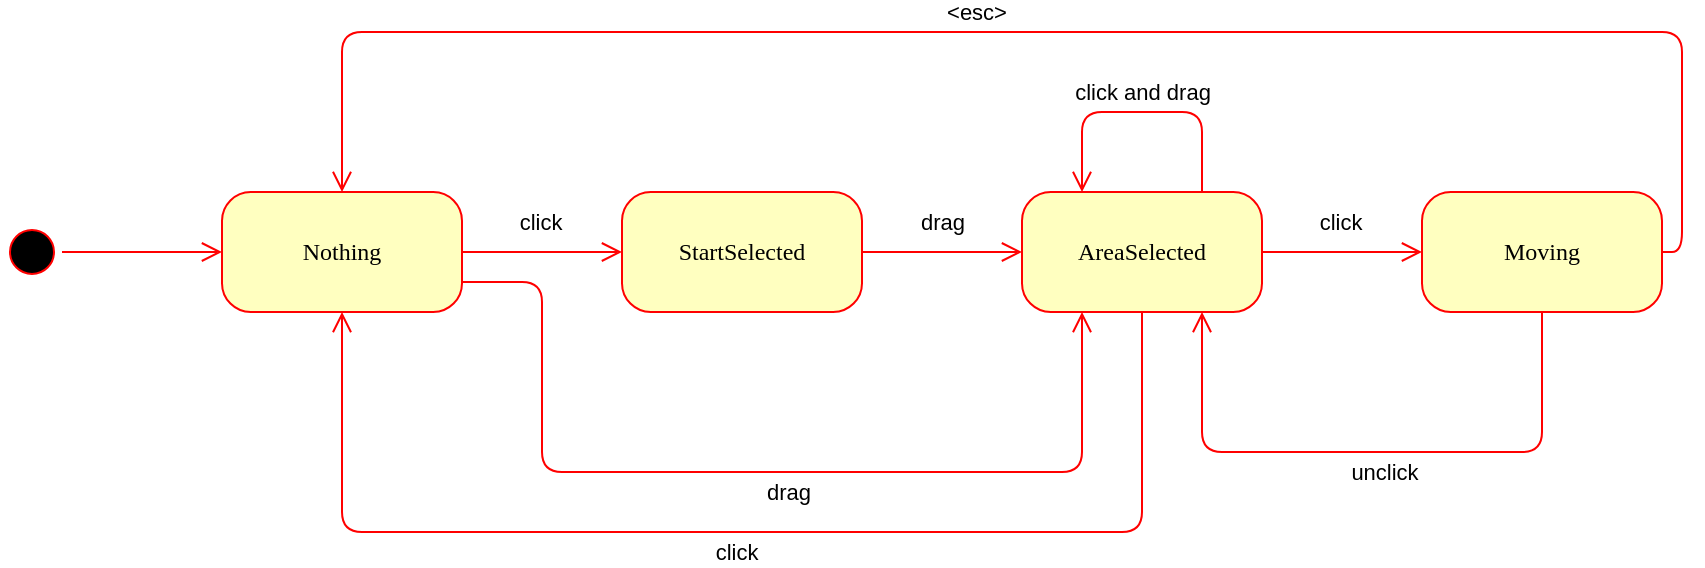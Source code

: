 <mxfile version="26.0.9">
  <diagram name="Page-1" id="58cdce13-f638-feb5-8d6f-7d28b1aa9fa0">
    <mxGraphModel dx="1434" dy="870" grid="1" gridSize="10" guides="1" tooltips="1" connect="1" arrows="1" fold="1" page="1" pageScale="1" pageWidth="1100" pageHeight="850" background="none" math="0" shadow="0">
      <root>
        <mxCell id="0" />
        <mxCell id="1" parent="0" />
        <mxCell id="382b91b5511bd0f7-1" value="" style="ellipse;html=1;shape=startState;fillColor=#000000;strokeColor=#ff0000;rounded=1;shadow=0;comic=0;labelBackgroundColor=none;fontFamily=Verdana;fontSize=12;fontColor=#000000;align=center;direction=south;" parent="1" vertex="1">
          <mxGeometry x="130" y="135" width="30" height="30" as="geometry" />
        </mxCell>
        <mxCell id="382b91b5511bd0f7-6" value="Nothing" style="rounded=1;whiteSpace=wrap;html=1;arcSize=24;fillColor=#ffffc0;strokeColor=#ff0000;shadow=0;comic=0;labelBackgroundColor=none;fontFamily=Verdana;fontSize=12;fontColor=#000000;align=center;" parent="1" vertex="1">
          <mxGeometry x="240" y="120" width="120" height="60" as="geometry" />
        </mxCell>
        <mxCell id="3cde6dad864a17aa-3" style="edgeStyle=orthogonalEdgeStyle;html=1;exitX=1;exitY=0.5;entryX=0;entryY=0.5;labelBackgroundColor=none;endArrow=open;endSize=8;strokeColor=#ff0000;fontFamily=Verdana;fontSize=12;align=left;entryDx=0;entryDy=0;exitDx=0;exitDy=0;" parent="1" source="382b91b5511bd0f7-7" target="382b91b5511bd0f7-9" edge="1">
          <mxGeometry relative="1" as="geometry" />
        </mxCell>
        <mxCell id="CMhs_7GIFOsoJy_4X1lb-12" value="drag" style="edgeLabel;html=1;align=center;verticalAlign=middle;resizable=0;points=[];" parent="3cde6dad864a17aa-3" vertex="1" connectable="0">
          <mxGeometry x="0.075" y="-1" relative="1" as="geometry">
            <mxPoint x="-3" y="-16" as="offset" />
          </mxGeometry>
        </mxCell>
        <mxCell id="382b91b5511bd0f7-7" value="StartSelected" style="rounded=1;whiteSpace=wrap;html=1;arcSize=24;fillColor=#ffffc0;strokeColor=#ff0000;shadow=0;comic=0;labelBackgroundColor=none;fontFamily=Verdana;fontSize=12;fontColor=#000000;align=center;" parent="1" vertex="1">
          <mxGeometry x="440" y="120" width="120" height="60" as="geometry" />
        </mxCell>
        <mxCell id="382b91b5511bd0f7-9" value="Area&lt;span style=&quot;background-color: transparent; color: light-dark(rgb(0, 0, 0), rgb(237, 237, 237));&quot;&gt;Selected&lt;/span&gt;" style="rounded=1;whiteSpace=wrap;html=1;arcSize=24;fillColor=#ffffc0;strokeColor=#ff0000;shadow=0;comic=0;labelBackgroundColor=none;fontFamily=Verdana;fontSize=12;fontColor=#000000;align=center;" parent="1" vertex="1">
          <mxGeometry x="640" y="120" width="120" height="60" as="geometry" />
        </mxCell>
        <mxCell id="2a3bc250acf0617d-9" style="edgeStyle=orthogonalEdgeStyle;html=1;labelBackgroundColor=none;endArrow=open;endSize=8;strokeColor=#ff0000;fontFamily=Verdana;fontSize=12;align=left;" parent="1" source="382b91b5511bd0f7-1" target="382b91b5511bd0f7-6" edge="1">
          <mxGeometry relative="1" as="geometry" />
        </mxCell>
        <mxCell id="2a3bc250acf0617d-10" style="edgeStyle=orthogonalEdgeStyle;html=1;labelBackgroundColor=none;endArrow=open;endSize=8;strokeColor=#ff0000;fontFamily=Verdana;fontSize=12;align=left;entryX=0;entryY=0.5;exitX=1;exitY=0.5;exitDx=0;exitDy=0;" parent="1" source="382b91b5511bd0f7-6" target="382b91b5511bd0f7-7" edge="1">
          <mxGeometry relative="1" as="geometry">
            <Array as="points">
              <mxPoint x="440" y="150" />
            </Array>
          </mxGeometry>
        </mxCell>
        <mxCell id="CMhs_7GIFOsoJy_4X1lb-13" value="click" style="edgeLabel;html=1;align=center;verticalAlign=middle;resizable=0;points=[];" parent="2a3bc250acf0617d-10" vertex="1" connectable="0">
          <mxGeometry x="-0.025" y="3" relative="1" as="geometry">
            <mxPoint y="-12" as="offset" />
          </mxGeometry>
        </mxCell>
        <mxCell id="CMhs_7GIFOsoJy_4X1lb-1" style="edgeStyle=orthogonalEdgeStyle;html=1;exitX=1;exitY=0.5;entryX=0.5;entryY=0;labelBackgroundColor=none;endArrow=open;endSize=8;strokeColor=#ff0000;fontFamily=Verdana;fontSize=12;align=left;entryDx=0;entryDy=0;exitDx=0;exitDy=0;" parent="1" source="CMhs_7GIFOsoJy_4X1lb-2" target="382b91b5511bd0f7-6" edge="1">
          <mxGeometry relative="1" as="geometry">
            <Array as="points">
              <mxPoint x="970" y="150" />
              <mxPoint x="970" y="40" />
              <mxPoint x="300" y="40" />
            </Array>
          </mxGeometry>
        </mxCell>
        <mxCell id="CMhs_7GIFOsoJy_4X1lb-20" value="&amp;lt;esc&amp;gt;" style="edgeLabel;html=1;align=center;verticalAlign=middle;resizable=0;points=[];" parent="CMhs_7GIFOsoJy_4X1lb-1" vertex="1" connectable="0">
          <mxGeometry x="0.089" y="2" relative="1" as="geometry">
            <mxPoint y="-12" as="offset" />
          </mxGeometry>
        </mxCell>
        <mxCell id="CMhs_7GIFOsoJy_4X1lb-2" value="Moving" style="rounded=1;whiteSpace=wrap;html=1;arcSize=24;fillColor=#ffffc0;strokeColor=#ff0000;shadow=0;comic=0;labelBackgroundColor=none;fontFamily=Verdana;fontSize=12;fontColor=#000000;align=center;" parent="1" vertex="1">
          <mxGeometry x="840" y="120" width="120" height="60" as="geometry" />
        </mxCell>
        <mxCell id="CMhs_7GIFOsoJy_4X1lb-5" style="edgeStyle=orthogonalEdgeStyle;html=1;exitX=0.75;exitY=0;entryX=0.25;entryY=0;labelBackgroundColor=none;endArrow=open;endSize=8;strokeColor=#ff0000;fontFamily=Verdana;fontSize=12;align=left;entryDx=0;entryDy=0;exitDx=0;exitDy=0;" parent="1" source="382b91b5511bd0f7-9" target="382b91b5511bd0f7-9" edge="1">
          <mxGeometry relative="1" as="geometry">
            <mxPoint x="770" y="160" as="sourcePoint" />
            <mxPoint x="850" y="160" as="targetPoint" />
            <Array as="points">
              <mxPoint x="730" y="80" />
              <mxPoint x="670" y="80" />
            </Array>
          </mxGeometry>
        </mxCell>
        <mxCell id="CMhs_7GIFOsoJy_4X1lb-8" value="click and drag" style="edgeLabel;html=1;align=center;verticalAlign=middle;resizable=0;points=[];" parent="CMhs_7GIFOsoJy_4X1lb-5" vertex="1" connectable="0">
          <mxGeometry x="-0.035" y="1" relative="1" as="geometry">
            <mxPoint x="-3" y="-11" as="offset" />
          </mxGeometry>
        </mxCell>
        <mxCell id="CMhs_7GIFOsoJy_4X1lb-6" style="edgeStyle=orthogonalEdgeStyle;html=1;exitX=0.5;exitY=1;entryX=0.5;entryY=1;labelBackgroundColor=none;endArrow=open;endSize=8;strokeColor=#ff0000;fontFamily=Verdana;fontSize=12;align=left;entryDx=0;entryDy=0;exitDx=0;exitDy=0;" parent="1" source="382b91b5511bd0f7-9" target="382b91b5511bd0f7-6" edge="1">
          <mxGeometry relative="1" as="geometry">
            <mxPoint x="700" y="230" as="sourcePoint" />
            <mxPoint x="500" y="230" as="targetPoint" />
            <Array as="points">
              <mxPoint x="700" y="290" />
              <mxPoint x="300" y="290" />
            </Array>
          </mxGeometry>
        </mxCell>
        <mxCell id="CMhs_7GIFOsoJy_4X1lb-7" value="click" style="edgeLabel;html=1;align=center;verticalAlign=middle;resizable=0;points=[];" parent="CMhs_7GIFOsoJy_4X1lb-6" vertex="1" connectable="0">
          <mxGeometry x="0.009" y="2" relative="1" as="geometry">
            <mxPoint y="8" as="offset" />
          </mxGeometry>
        </mxCell>
        <mxCell id="CMhs_7GIFOsoJy_4X1lb-14" style="edgeStyle=orthogonalEdgeStyle;html=1;exitX=1;exitY=0.5;entryX=0;entryY=0.5;labelBackgroundColor=none;endArrow=open;endSize=8;strokeColor=#ff0000;fontFamily=Verdana;fontSize=12;align=left;entryDx=0;entryDy=0;exitDx=0;exitDy=0;" parent="1" source="382b91b5511bd0f7-9" target="CMhs_7GIFOsoJy_4X1lb-2" edge="1">
          <mxGeometry relative="1" as="geometry">
            <mxPoint x="1060" y="330" as="sourcePoint" />
            <mxPoint x="890" y="330" as="targetPoint" />
            <Array as="points" />
          </mxGeometry>
        </mxCell>
        <mxCell id="CMhs_7GIFOsoJy_4X1lb-15" value="click" style="edgeLabel;html=1;align=center;verticalAlign=middle;resizable=0;points=[];" parent="CMhs_7GIFOsoJy_4X1lb-14" vertex="1" connectable="0">
          <mxGeometry x="-0.035" y="1" relative="1" as="geometry">
            <mxPoint y="-14" as="offset" />
          </mxGeometry>
        </mxCell>
        <mxCell id="CMhs_7GIFOsoJy_4X1lb-22" style="edgeStyle=orthogonalEdgeStyle;html=1;exitX=1;exitY=0.75;entryX=0.25;entryY=1;labelBackgroundColor=none;endArrow=open;endSize=8;strokeColor=#ff0000;fontFamily=Verdana;fontSize=12;align=left;entryDx=0;entryDy=0;exitDx=0;exitDy=0;" parent="1" source="382b91b5511bd0f7-6" target="382b91b5511bd0f7-9" edge="1">
          <mxGeometry relative="1" as="geometry">
            <mxPoint x="490" y="90" as="sourcePoint" />
            <mxPoint x="570" y="90" as="targetPoint" />
            <Array as="points">
              <mxPoint x="400" y="165" />
              <mxPoint x="400" y="260" />
              <mxPoint x="670" y="260" />
            </Array>
          </mxGeometry>
        </mxCell>
        <mxCell id="CMhs_7GIFOsoJy_4X1lb-23" value="drag" style="edgeLabel;html=1;align=center;verticalAlign=middle;resizable=0;points=[];" parent="CMhs_7GIFOsoJy_4X1lb-22" vertex="1" connectable="0">
          <mxGeometry x="0.075" y="-1" relative="1" as="geometry">
            <mxPoint x="-3" y="9" as="offset" />
          </mxGeometry>
        </mxCell>
        <mxCell id="EUALCU8ozbbcWV3oXMXu-1" style="edgeStyle=orthogonalEdgeStyle;html=1;exitX=0.5;exitY=1;entryX=0.75;entryY=1;labelBackgroundColor=none;endArrow=open;endSize=8;strokeColor=#ff0000;fontFamily=Verdana;fontSize=12;align=left;entryDx=0;entryDy=0;exitDx=0;exitDy=0;" edge="1" parent="1" source="CMhs_7GIFOsoJy_4X1lb-2" target="382b91b5511bd0f7-9">
          <mxGeometry relative="1" as="geometry">
            <mxPoint x="910" y="190" as="sourcePoint" />
            <mxPoint x="740" y="190" as="targetPoint" />
            <Array as="points">
              <mxPoint x="900" y="250" />
              <mxPoint x="730" y="250" />
            </Array>
          </mxGeometry>
        </mxCell>
        <mxCell id="EUALCU8ozbbcWV3oXMXu-2" value="unclick" style="edgeLabel;html=1;align=center;verticalAlign=middle;resizable=0;points=[];" vertex="1" connectable="0" parent="EUALCU8ozbbcWV3oXMXu-1">
          <mxGeometry x="-0.035" y="1" relative="1" as="geometry">
            <mxPoint y="9" as="offset" />
          </mxGeometry>
        </mxCell>
      </root>
    </mxGraphModel>
  </diagram>
</mxfile>
